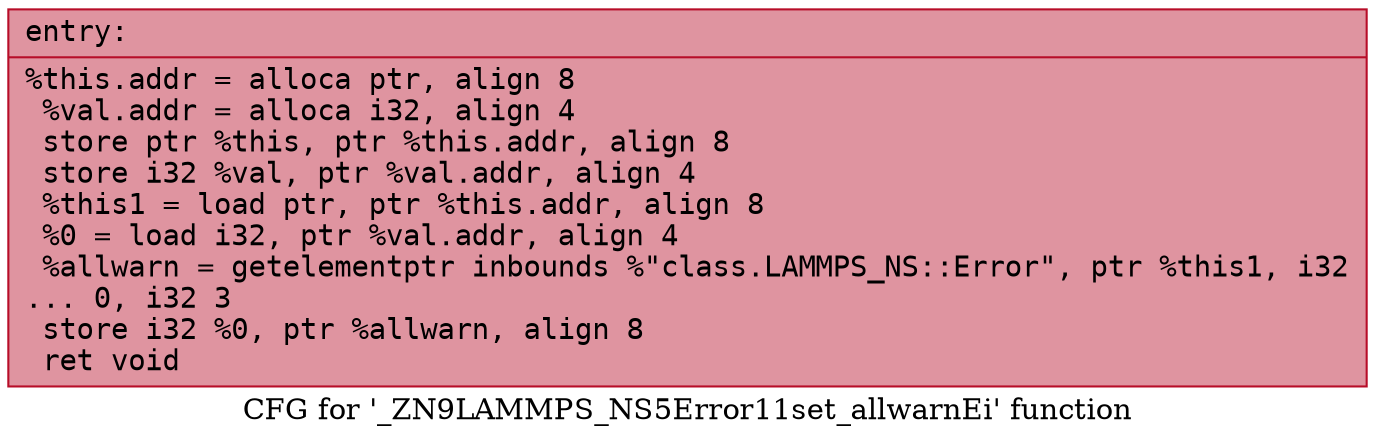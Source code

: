 digraph "CFG for '_ZN9LAMMPS_NS5Error11set_allwarnEi' function" {
	label="CFG for '_ZN9LAMMPS_NS5Error11set_allwarnEi' function";

	Node0x55bd40411060 [shape=record,color="#b70d28ff", style=filled, fillcolor="#b70d2870" fontname="Courier",label="{entry:\l|  %this.addr = alloca ptr, align 8\l  %val.addr = alloca i32, align 4\l  store ptr %this, ptr %this.addr, align 8\l  store i32 %val, ptr %val.addr, align 4\l  %this1 = load ptr, ptr %this.addr, align 8\l  %0 = load i32, ptr %val.addr, align 4\l  %allwarn = getelementptr inbounds %\"class.LAMMPS_NS::Error\", ptr %this1, i32\l... 0, i32 3\l  store i32 %0, ptr %allwarn, align 8\l  ret void\l}"];
}
